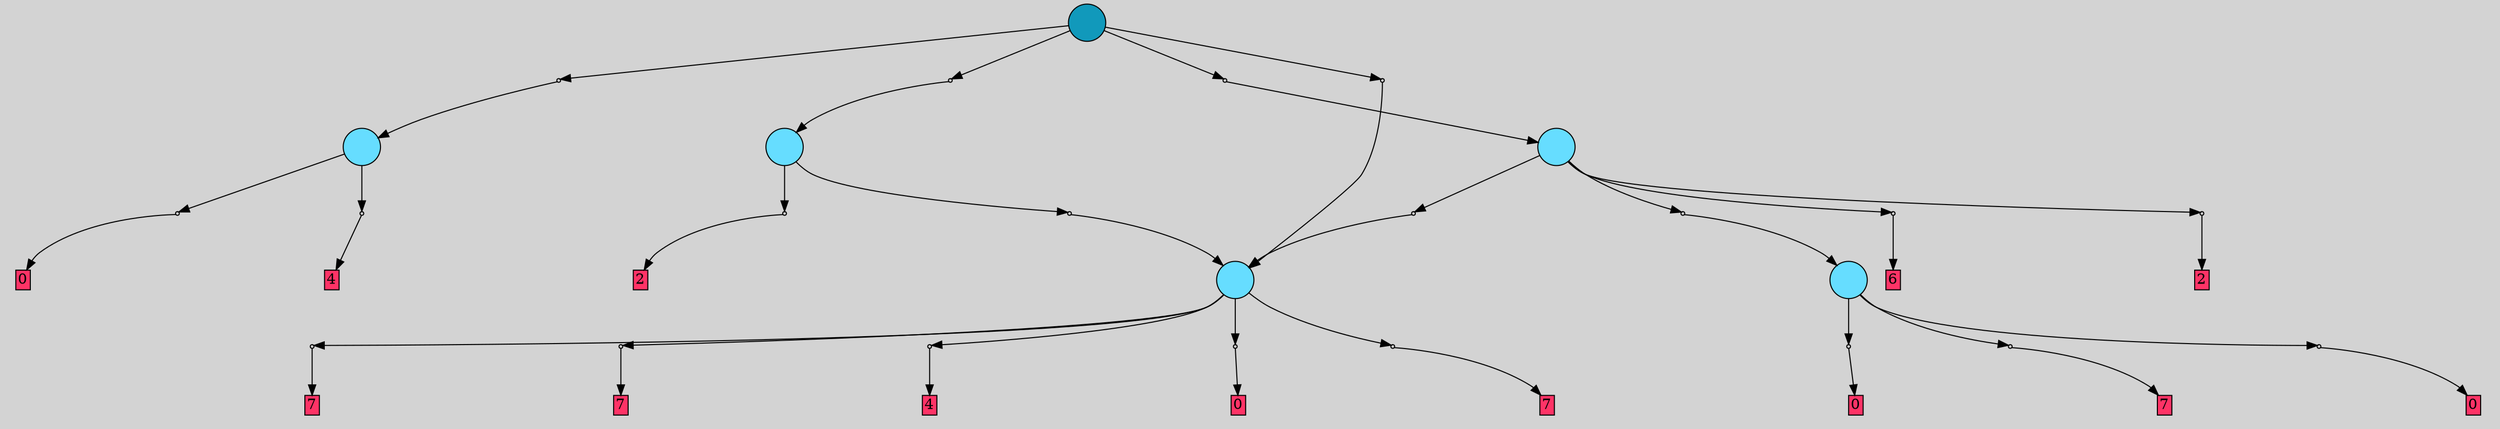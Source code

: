 // File exported with GEGELATI v1.3.1
// On the 2024-04-12 16:13:03
// With the File::TPGGraphDotExporter
digraph{
	graph[pad = "0.212, 0.055" bgcolor = lightgray]
	node[shape=circle style = filled label = ""]
		T0 [fillcolor="#66ddff"]
		T1 [fillcolor="#66ddff"]
		T2 [fillcolor="#66ddff"]
		T3 [fillcolor="#66ddff"]
		T4 [fillcolor="#66ddff"]
		T5 [fillcolor="#1199bb"]
		P0 [fillcolor="#cccccc" shape=point] //
		I0 [shape=box style=invis label="7|0&1|3#4|7#4|6#3|3#1|4#4|7&#92;n"]
		P0 -> I0[style=invis]
		A0 [fillcolor="#ff3366" shape=box margin=0.03 width=0 height=0 label="4"]
		T0 -> P0 -> A0
		P1 [fillcolor="#cccccc" shape=point] //
		I1 [shape=box style=invis label="2|0&3|1#1|3#3|5#4|2#1|0#3|7&#92;n"]
		P1 -> I1[style=invis]
		A1 [fillcolor="#ff3366" shape=box margin=0.03 width=0 height=0 label="0"]
		T0 -> P1 -> A1
		P2 [fillcolor="#cccccc" shape=point] //
		I2 [shape=box style=invis label="2|0&3|1#1|7#3|5#4|2#1|7#3|7&#92;n"]
		P2 -> I2[style=invis]
		A2 [fillcolor="#ff3366" shape=box margin=0.03 width=0 height=0 label="0"]
		T1 -> P2 -> A2
		P3 [fillcolor="#cccccc" shape=point] //
		I3 [shape=box style=invis label="2|0&3|7#4|3#4|2#1|3#3|0#0|1&#92;n"]
		P3 -> I3[style=invis]
		A3 [fillcolor="#ff3366" shape=box margin=0.03 width=0 height=0 label="7"]
		T1 -> P3 -> A3
		P4 [fillcolor="#cccccc" shape=point] //
		I4 [shape=box style=invis label="7|0&0|4#2|7#1|4#3|0#4|3#2|1&#92;n"]
		P4 -> I4[style=invis]
		A4 [fillcolor="#ff3366" shape=box margin=0.03 width=0 height=0 label="0"]
		T1 -> P4 -> A4
		P5 [fillcolor="#cccccc" shape=point] //
		I5 [shape=box style=invis label="6|2&3|7#0|7#4|2#1|3#2|4#2|6&#92;n7|0&0|2#4|0#3|5#4|6#4|7#4|7&#92;n"]
		P5 -> I5[style=invis]
		A5 [fillcolor="#ff3366" shape=box margin=0.03 width=0 height=0 label="7"]
		T2 -> P5 -> A5
		P6 [fillcolor="#cccccc" shape=point] //
		I6 [shape=box style=invis label="7|0&1|3#4|7#4|6#3|3#1|4#4|7&#92;n"]
		P6 -> I6[style=invis]
		A6 [fillcolor="#ff3366" shape=box margin=0.03 width=0 height=0 label="4"]
		T2 -> P6 -> A6
		P7 [fillcolor="#cccccc" shape=point] //
		I7 [shape=box style=invis label="2|0&3|1#1|3#3|5#4|2#1|0#3|7&#92;n"]
		P7 -> I7[style=invis]
		A7 [fillcolor="#ff3366" shape=box margin=0.03 width=0 height=0 label="0"]
		T2 -> P7 -> A7
		P8 [fillcolor="#cccccc" shape=point] //
		I8 [shape=box style=invis label="2|0&3|7#4|3#4|2#1|3#3|0#0|1&#92;n"]
		P8 -> I8[style=invis]
		A8 [fillcolor="#ff3366" shape=box margin=0.03 width=0 height=0 label="7"]
		T2 -> P8 -> A8
		P9 [fillcolor="#cccccc" shape=point] //
		I9 [shape=box style=invis label="6|2&3|7#0|7#4|2#1|3#2|4#2|7&#92;n7|0&0|2#1|0#3|5#4|6#4|7#4|7&#92;n"]
		P9 -> I9[style=invis]
		A9 [fillcolor="#ff3366" shape=box margin=0.03 width=0 height=0 label="7"]
		T2 -> P9 -> A9
		P10 [fillcolor="#cccccc" shape=point] //
		I10 [shape=box style=invis label="3|0&3|2#0|6#3|3#0|0#3|2#3|5&#92;n"]
		P10 -> I10[style=invis]
		A10 [fillcolor="#ff3366" shape=box margin=0.03 width=0 height=0 label="2"]
		T3 -> P10 -> A10
		P11 [fillcolor="#cccccc" shape=point] //
		I11 [shape=box style=invis label="2|0&4|0#2|2#0|3#1|2#1|5#2|3&#92;n"]
		P11 -> I11[style=invis]
		T3 -> P11 -> T2
		P12 [fillcolor="#cccccc" shape=point] //
		I12 [shape=box style=invis label="2|0&4|0#2|2#3|3#1|2#1|5#2|3&#92;n"]
		P12 -> I12[style=invis]
		T4 -> P12 -> T2
		P13 [fillcolor="#cccccc" shape=point] //
		I13 [shape=box style=invis label="7|5&1|5#1|7#2|5#2|6#0|1#1|7&#92;n7|0&0|5#3|0#4|7#4|6#3|6#2|3&#92;n2|0&3|6#0|0#3|4#1|6#0|4#0|2&#92;n"]
		P13 -> I13[style=invis]
		T4 -> P13 -> T1
		P14 [fillcolor="#cccccc" shape=point] //
		I14 [shape=box style=invis label="6|0&3|4#2|7#1|7#1|6#1|4#2|7&#92;n"]
		P14 -> I14[style=invis]
		A11 [fillcolor="#ff3366" shape=box margin=0.03 width=0 height=0 label="6"]
		T4 -> P14 -> A11
		P15 [fillcolor="#cccccc" shape=point] //
		I15 [shape=box style=invis label="3|0&3|2#0|6#3|3#0|0#3|2#3|5&#92;n"]
		P15 -> I15[style=invis]
		A12 [fillcolor="#ff3366" shape=box margin=0.03 width=0 height=0 label="2"]
		T4 -> P15 -> A12
		P16 [fillcolor="#cccccc" shape=point] //
		I16 [shape=box style=invis label="4|0&4|2#4|2#3|0#0|2#4|0#1|6&#92;n"]
		P16 -> I16[style=invis]
		T5 -> P16 -> T3
		P17 [fillcolor="#cccccc" shape=point] //
		I17 [shape=box style=invis label="7|5&1|5#1|7#2|5#2|6#0|1#1|7&#92;n7|0&0|5#1|0#4|7#4|6#3|6#2|3&#92;n2|0&3|6#0|0#3|4#1|6#0|4#0|6&#92;n"]
		P17 -> I17[style=invis]
		T5 -> P17 -> T4
		P18 [fillcolor="#cccccc" shape=point] //
		I18 [shape=box style=invis label="7|0&0|2#1|0#3|5#4|6#4|7#4|7&#92;n"]
		P18 -> I18[style=invis]
		T5 -> P18 -> T0
		P19 [fillcolor="#cccccc" shape=point] //
		I19 [shape=box style=invis label="3|0&1|7#3|4#4|1#0|7#0|4#4|7&#92;n"]
		P19 -> I19[style=invis]
		T5 -> P19 -> T2
		{ rank= same T5 }
}
